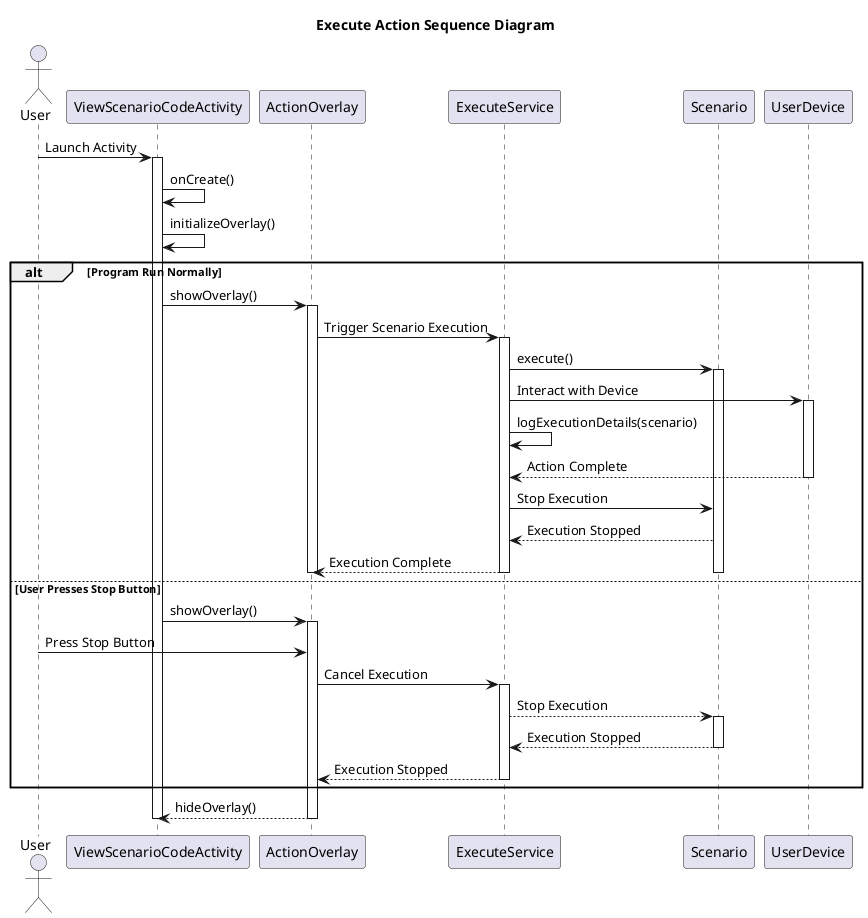 @startuml ExecuteActionSequenceDiagram

title Execute Action Sequence Diagram
actor User
participant ViewScenarioCodeActivity
participant ActionOverlay
participant ExecuteService
participant Scenario
participant UserDevice

User -> ViewScenarioCodeActivity : Launch Activity
activate ViewScenarioCodeActivity

ViewScenarioCodeActivity -> ViewScenarioCodeActivity : onCreate()
ViewScenarioCodeActivity -> ViewScenarioCodeActivity : initializeOverlay()



alt Program Run Normally
    ViewScenarioCodeActivity -> ActionOverlay : showOverlay()
    activate ActionOverlay
    ActionOverlay -> ExecuteService : Trigger Scenario Execution
    activate ExecuteService

    ExecuteService -> Scenario : execute()
    activate Scenario

    ExecuteService -> UserDevice : Interact with Device
    activate UserDevice
    ExecuteService -> ExecuteService : logExecutionDetails(scenario)
    UserDevice --> ExecuteService : Action Complete
    deactivate UserDevice
    ExecuteService -> Scenario : Stop Execution
    Scenario --> ExecuteService : Execution Stopped
    ExecuteService --> ActionOverlay : Execution Complete
    deactivate ActionOverlay
    deactivate Scenario
    deactivate ExecuteService
else User Presses Stop Button
    ViewScenarioCodeActivity -> ActionOverlay : showOverlay()
    activate ActionOverlay
    User -> ActionOverlay : Press Stop Button
    ActionOverlay -> ExecuteService : Cancel Execution
    activate ExecuteService
    ExecuteService --> Scenario : Stop Execution
    activate Scenario
    Scenario --> ExecuteService : Execution Stopped
    deactivate Scenario
    ExecuteService --> ActionOverlay : Execution Stopped
    
    deactivate ExecuteService
end

ActionOverlay --> ViewScenarioCodeActivity : hideOverlay()
deactivate ActionOverlay
deactivate ViewScenarioCodeActivity

@enduml
